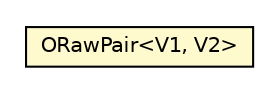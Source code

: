 #!/usr/local/bin/dot
#
# Class diagram 
# Generated by UMLGraph version R5_6-24-gf6e263 (http://www.umlgraph.org/)
#

digraph G {
	edge [fontname="Helvetica",fontsize=10,labelfontname="Helvetica",labelfontsize=10];
	node [fontname="Helvetica",fontsize=10,shape=plaintext];
	nodesep=0.25;
	ranksep=0.5;
	// com.orientechnologies.common.util.ORawPair<V1, V2>
	c5459730 [label=<<table title="com.orientechnologies.common.util.ORawPair" border="0" cellborder="1" cellspacing="0" cellpadding="2" port="p" bgcolor="lemonChiffon" href="./ORawPair.html">
		<tr><td><table border="0" cellspacing="0" cellpadding="1">
<tr><td align="center" balign="center"> ORawPair&lt;V1, V2&gt; </td></tr>
		</table></td></tr>
		</table>>, URL="./ORawPair.html", fontname="Helvetica", fontcolor="black", fontsize=10.0];
}

